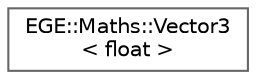 digraph "Graphical Class Hierarchy"
{
 // LATEX_PDF_SIZE
  bgcolor="transparent";
  edge [fontname=Helvetica,fontsize=10,labelfontname=Helvetica,labelfontsize=10];
  node [fontname=Helvetica,fontsize=10,shape=box,height=0.2,width=0.4];
  rankdir="LR";
  Node0 [id="Node000000",label="EGE::Maths::Vector3\l\< float \>",height=0.2,width=0.4,color="grey40", fillcolor="white", style="filled",URL="$classEGE_1_1Maths_1_1Vector3.html",tooltip=" "];
}
